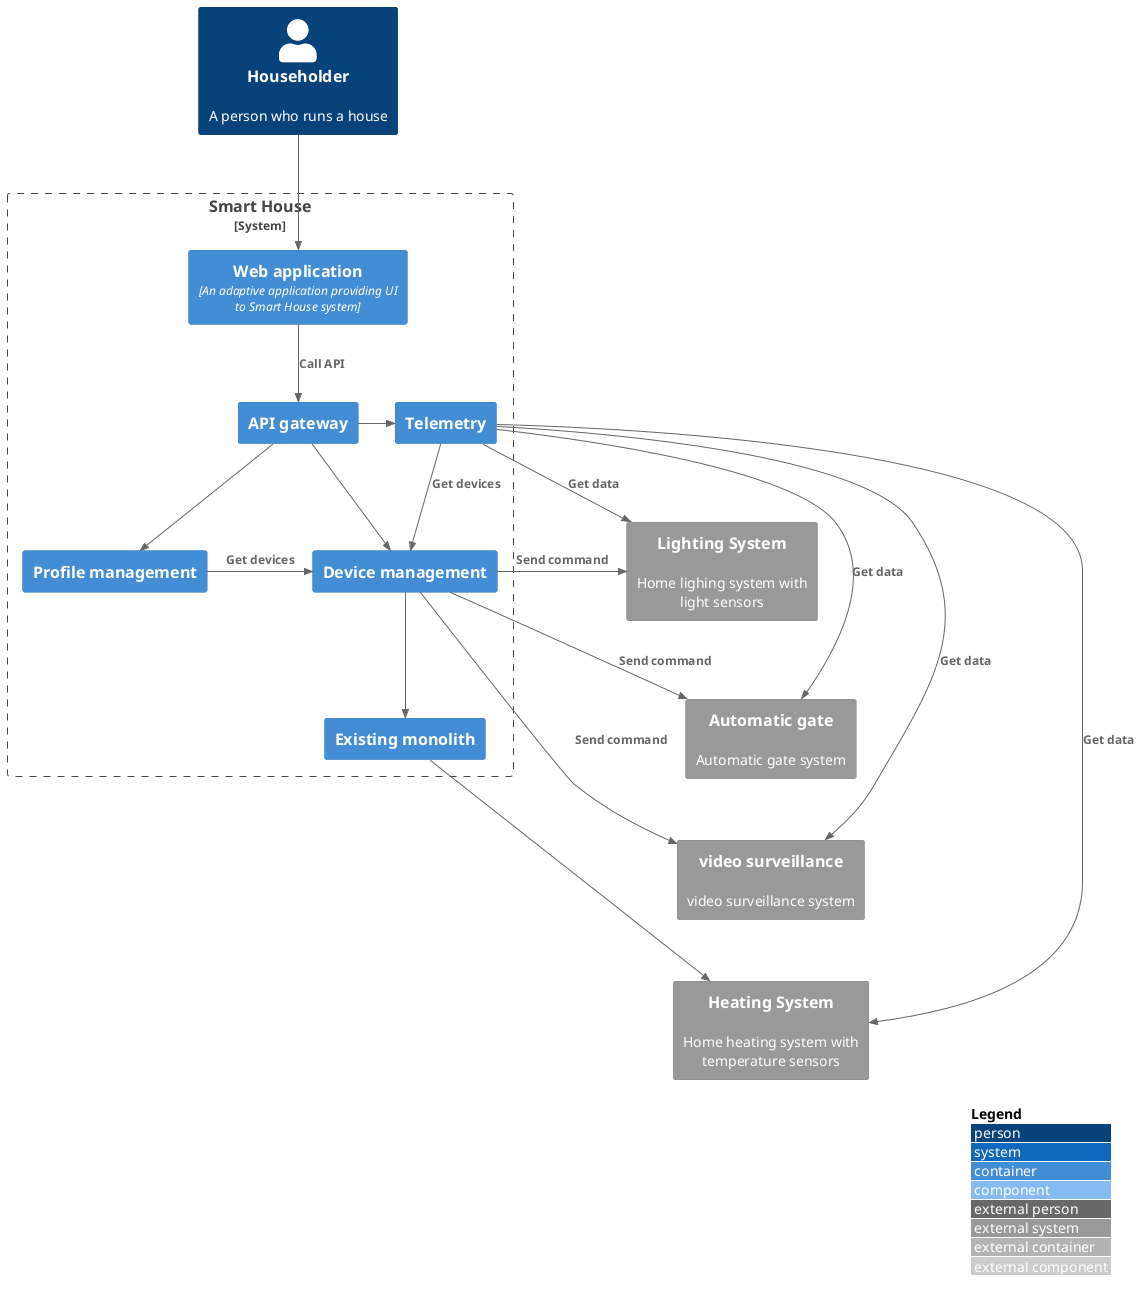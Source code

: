 @startuml
!include <C4/C4_Component>

LAYOUT_WITH_LEGEND()

Person(householder, "Householder", "A person who runs a house")

System_Boundary(smartHome_b, "Smart House", "A system that controls a house's heating system") {
    Container(web, "Web application", "An adaptive application providing UI to Smart House system")
    Container(gw, "API gateway")
    Container(profile, "Profile management")
    Container(device, "Device management")
    Container(telemetry, "Telemetry")
    Container(monolith, "Existing monolith")
}

System_Ext(heater, "Heating System", "Home heating system with temperature sensors")
System_Ext(light, "Lighting System", "Home lighing system with light sensors")
System_Ext(gate, "Automatic gate", "Automatic gate system")
System_Ext(video, "video surveillance", "video surveillance system")


Lay_R(profile, device)

Rel_D(householder, web, "")
Rel_D(web, gw, "Call API")
Rel_D(gw, profile, "")
Rel_D(gw, device, "")
Rel_D(device, monolith, "")

Rel_R(monolith, heater, "")


Rel_R(device, light, "Send command")
Rel_R(device, gate, "Send command")
Rel_R(device, video, "Send command")

Rel_R(gw, telemetry, "")

Lay_D(light, gate)
Lay_D(gate, video)
Lay_D(video, heater)

Rel_R(telemetry, light, "Get data")
Rel_R(telemetry, gate, "Get data")
Rel_R(telemetry, video, "Get data")
Rel_R(telemetry, heater, "Get data")

Rel_R(profile, device, "Get devices")
Rel_D(telemetry, device, "Get devices")

@enduml
